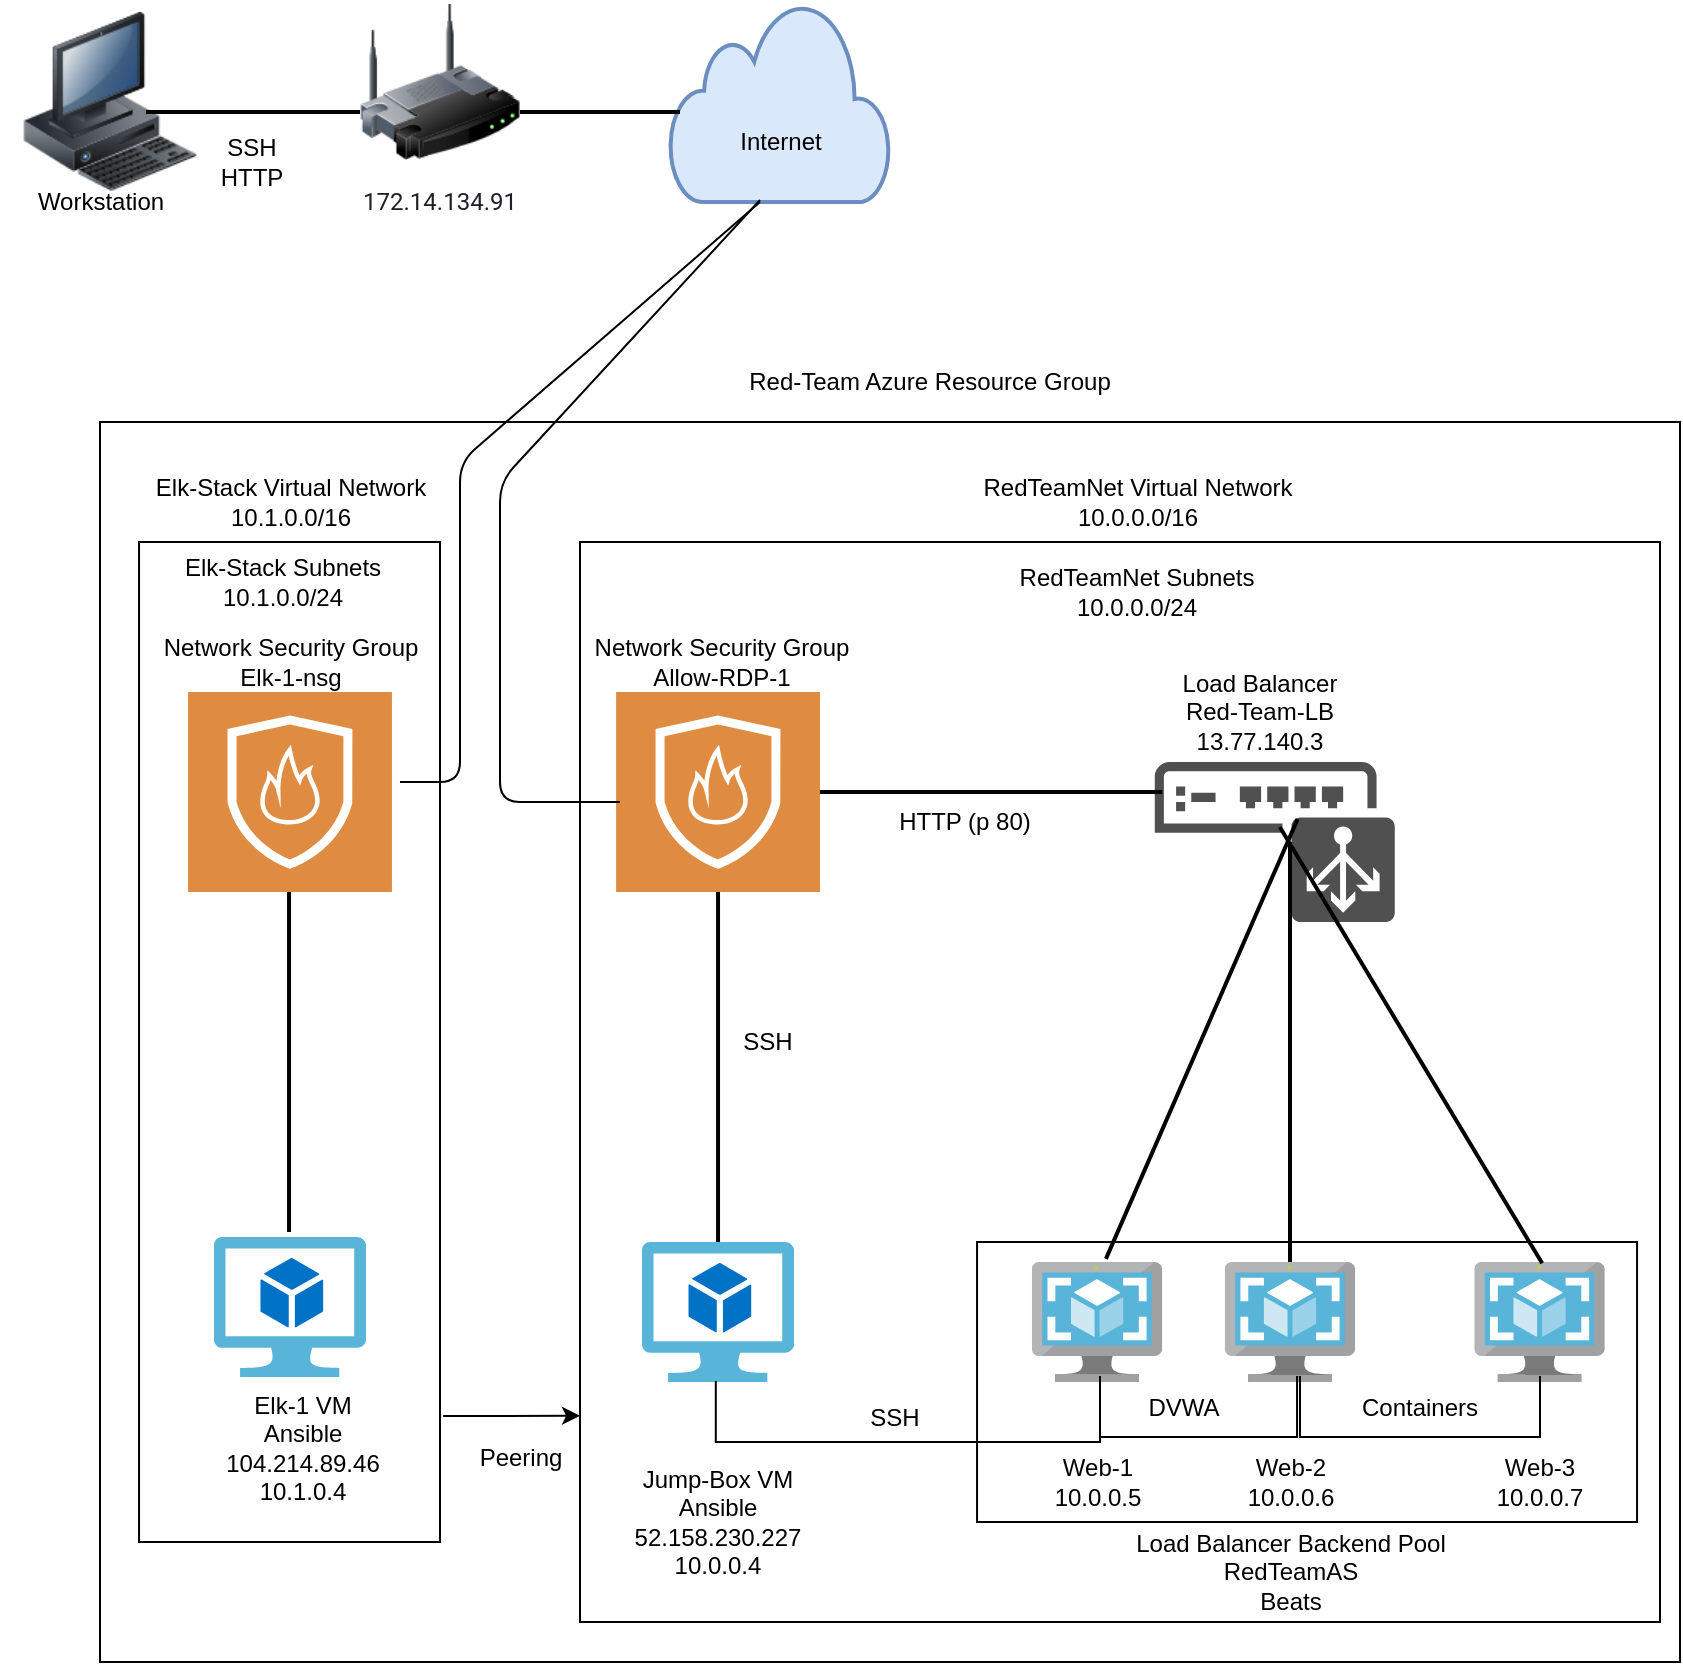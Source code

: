 <mxfile version="14.3.0" type="google"><diagram id="eLG30powML5anF1dnOt5" name="Page-1"><mxGraphModel dx="1131" dy="1530" grid="1" gridSize="10" guides="1" tooltips="1" connect="1" arrows="1" fold="1" page="1" pageScale="1" pageWidth="850" pageHeight="1100" math="0" shadow="0"><root><mxCell id="0"/><mxCell id="1" parent="0"/><mxCell id="z0l31Kex7vQ5a0Qh3eOq-1" value="" style="image;html=1;image=img/lib/clip_art/computers/Workstation_128x128.png" parent="1" vertex="1"><mxGeometry x="10" y="5" width="90" height="90" as="geometry"/></mxCell><mxCell id="z0l31Kex7vQ5a0Qh3eOq-2" value="" style="html=1;verticalLabelPosition=bottom;align=center;labelBackgroundColor=#ffffff;verticalAlign=top;strokeWidth=2;strokeColor=#6c8ebf;shadow=0;dashed=0;shape=mxgraph.ios7.icons.cloud;fillColor=#dae8fc;" parent="1" vertex="1"><mxGeometry x="335" width="110" height="100" as="geometry"/></mxCell><mxCell id="z0l31Kex7vQ5a0Qh3eOq-3" value="" style="aspect=fixed;html=1;points=[];align=center;image;fontSize=12;image=img/lib/mscae/VM_Images.svg;" parent="1" vertex="1"><mxGeometry x="515.92" y="630" width="65.22" height="60" as="geometry"/></mxCell><mxCell id="z0l31Kex7vQ5a0Qh3eOq-4" value="" style="aspect=fixed;html=1;points=[];align=center;image;fontSize=12;image=img/lib/mscae/VM_Images.svg;" parent="1" vertex="1"><mxGeometry x="612.39" y="630" width="65.22" height="60" as="geometry"/></mxCell><mxCell id="z0l31Kex7vQ5a0Qh3eOq-5" value="" style="aspect=fixed;html=1;points=[];align=center;image;fontSize=12;image=img/lib/mscae/VM_Images.svg;direction=south;" parent="1" vertex="1"><mxGeometry width="80" as="geometry"/></mxCell><mxCell id="z0l31Kex7vQ5a0Qh3eOq-6" value="" style="aspect=fixed;html=1;points=[];align=center;image;fontSize=12;image=img/lib/mscae/VM_Images.svg;" parent="1" vertex="1"><mxGeometry x="737.17" y="630" width="65.22" height="60" as="geometry"/></mxCell><mxCell id="z0l31Kex7vQ5a0Qh3eOq-7" value="" style="aspect=fixed;html=1;points=[];align=center;image;fontSize=12;image=img/lib/mscae/Virtual_Machine_2.svg;" parent="1" vertex="1"><mxGeometry x="320.97" y="620" width="76.09" height="70" as="geometry"/></mxCell><mxCell id="z0l31Kex7vQ5a0Qh3eOq-8" value="" style="pointerEvents=1;shadow=0;dashed=0;html=1;strokeColor=none;fillColor=#DF8C42;labelPosition=center;verticalLabelPosition=bottom;verticalAlign=top;align=center;outlineConnect=0;shape=mxgraph.veeam2.firewall;" parent="1" vertex="1"><mxGeometry x="308.04" y="345" width="101.96" height="100" as="geometry"/></mxCell><mxCell id="z0l31Kex7vQ5a0Qh3eOq-9" value="" style="pointerEvents=1;shadow=0;dashed=0;html=1;strokeColor=none;fillColor=#505050;labelPosition=center;verticalLabelPosition=bottom;verticalAlign=top;outlineConnect=0;align=center;shape=mxgraph.office.devices.load_balancer;" parent="1" vertex="1"><mxGeometry x="577.39" y="380" width="120" height="80" as="geometry"/></mxCell><mxCell id="z0l31Kex7vQ5a0Qh3eOq-10" value="" style="line;strokeWidth=2;direction=south;html=1;" parent="1" vertex="1"><mxGeometry x="354.02" y="445" width="10" height="175" as="geometry"/></mxCell><mxCell id="z0l31Kex7vQ5a0Qh3eOq-11" value="" style="line;strokeWidth=2;html=1;" parent="1" vertex="1"><mxGeometry x="410" y="390" width="171.14" height="10" as="geometry"/></mxCell><mxCell id="z0l31Kex7vQ5a0Qh3eOq-14" value="" style="line;strokeWidth=2;direction=south;html=1;" parent="1" vertex="1"><mxGeometry x="640" y="420" width="10" height="210" as="geometry"/></mxCell><mxCell id="z0l31Kex7vQ5a0Qh3eOq-15" value="" style="endArrow=none;html=1;exitX=0.521;exitY=0.406;exitDx=0;exitDy=0;exitPerimeter=0;entryX=0.52;entryY=0.011;entryDx=0;entryDy=0;entryPerimeter=0;strokeWidth=2;" parent="1" source="z0l31Kex7vQ5a0Qh3eOq-9" target="z0l31Kex7vQ5a0Qh3eOq-6" edge="1"><mxGeometry width="50" height="50" relative="1" as="geometry"><mxPoint x="720" y="580" as="sourcePoint"/><mxPoint x="750" y="600" as="targetPoint"/></mxGeometry></mxCell><mxCell id="z0l31Kex7vQ5a0Qh3eOq-16" value="" style="rounded=0;whiteSpace=wrap;html=1;fillColor=none;" parent="1" vertex="1"><mxGeometry x="290" y="270" width="540" height="540" as="geometry"/></mxCell><mxCell id="z0l31Kex7vQ5a0Qh3eOq-17" value="" style="endArrow=none;html=1;strokeWidth=2;exitX=0.568;exitY=-0.026;exitDx=0;exitDy=0;exitPerimeter=0;entryX=0.595;entryY=0.357;entryDx=0;entryDy=0;entryPerimeter=0;" parent="1" source="z0l31Kex7vQ5a0Qh3eOq-3" target="z0l31Kex7vQ5a0Qh3eOq-9" edge="1"><mxGeometry width="50" height="50" relative="1" as="geometry"><mxPoint x="480" y="630" as="sourcePoint"/><mxPoint x="550" y="430" as="targetPoint"/></mxGeometry></mxCell><mxCell id="z0l31Kex7vQ5a0Qh3eOq-18" value="" style="image;html=1;image=img/lib/clip_art/networking/Wireless_Router_128x128.png" parent="1" vertex="1"><mxGeometry x="180" width="80" height="80" as="geometry"/></mxCell><mxCell id="z0l31Kex7vQ5a0Qh3eOq-20" value="SSH&lt;br&gt;HTTP" style="text;html=1;strokeColor=none;fillColor=none;align=center;verticalAlign=middle;whiteSpace=wrap;rounded=0;" parent="1" vertex="1"><mxGeometry x="106.47" y="70" width="40" height="20" as="geometry"/></mxCell><mxCell id="z0l31Kex7vQ5a0Qh3eOq-21" value="&lt;span style=&quot;color: rgb(32 , 33 , 36) ; font-family: &amp;#34;roboto&amp;#34; , &amp;#34;arial&amp;#34; , sans-serif ; text-align: left ; background-color: rgb(255 , 255 , 255)&quot;&gt;&lt;font style=&quot;font-size: 12px&quot;&gt;172.14.134.91&lt;/font&gt;&lt;/span&gt;" style="text;html=1;strokeColor=none;fillColor=none;align=center;verticalAlign=middle;whiteSpace=wrap;rounded=0;" parent="1" vertex="1"><mxGeometry x="200" y="90" width="40" height="20" as="geometry"/></mxCell><mxCell id="z0l31Kex7vQ5a0Qh3eOq-22" value="RedTeamNet Virtual Network&lt;br&gt;10.0.0.0/16" style="text;html=1;strokeColor=none;fillColor=none;align=center;verticalAlign=middle;whiteSpace=wrap;rounded=0;" parent="1" vertex="1"><mxGeometry x="488.53" y="240" width="160" height="20" as="geometry"/></mxCell><mxCell id="z0l31Kex7vQ5a0Qh3eOq-23" value="RedTeamNet Subnets&lt;br&gt;10.0.0.0/24" style="text;html=1;strokeColor=none;fillColor=none;align=center;verticalAlign=middle;whiteSpace=wrap;rounded=0;" parent="1" vertex="1"><mxGeometry x="496.03" y="285" width="145" height="20" as="geometry"/></mxCell><mxCell id="z0l31Kex7vQ5a0Qh3eOq-24" value="Red-Team Azure Resource Group" style="text;html=1;strokeColor=none;fillColor=none;align=center;verticalAlign=middle;whiteSpace=wrap;rounded=0;" parent="1" vertex="1"><mxGeometry x="370.11" y="180" width="189.89" height="20" as="geometry"/></mxCell><mxCell id="z0l31Kex7vQ5a0Qh3eOq-25" value="Network Security Group&lt;br&gt;Allow-RDP-1" style="text;html=1;strokeColor=none;fillColor=none;align=center;verticalAlign=middle;whiteSpace=wrap;rounded=0;" parent="1" vertex="1"><mxGeometry x="294.7" y="320" width="132.07" height="20" as="geometry"/></mxCell><mxCell id="z0l31Kex7vQ5a0Qh3eOq-26" value="Load Balancer&lt;br&gt;Red-Team-LB&lt;br&gt;13.77.140.3" style="text;html=1;strokeColor=none;fillColor=none;align=center;verticalAlign=middle;whiteSpace=wrap;rounded=0;" parent="1" vertex="1"><mxGeometry x="560" y="345" width="140" height="20" as="geometry"/></mxCell><mxCell id="z0l31Kex7vQ5a0Qh3eOq-27" value="Jump-Box VM&lt;br&gt;Ansible&lt;br&gt;&lt;span style=&quot;font-family: &amp;#34;az_ea_font&amp;#34; , &amp;#34;segoe ui&amp;#34; , &amp;#34;az_font&amp;#34; , , , &amp;#34;blinkmacsystemfont&amp;#34; , &amp;#34;roboto&amp;#34; , &amp;#34;oxygen&amp;#34; , &amp;#34;ubuntu&amp;#34; , &amp;#34;cantarell&amp;#34; , &amp;#34;open sans&amp;#34; , &amp;#34;helvetica neue&amp;#34; , sans-serif ; background-color: rgb(255 , 255 , 255)&quot;&gt;&lt;font style=&quot;font-size: 12px&quot;&gt;52.158.230.227&lt;br&gt;10.0.0.4&lt;br&gt;&lt;/font&gt;&lt;/span&gt;" style="text;html=1;strokeColor=none;fillColor=none;align=center;verticalAlign=middle;whiteSpace=wrap;rounded=0;" parent="1" vertex="1"><mxGeometry x="297.99" y="750" width="122.06" height="20" as="geometry"/></mxCell><mxCell id="z0l31Kex7vQ5a0Qh3eOq-28" value="SSH" style="text;html=1;strokeColor=none;fillColor=none;align=center;verticalAlign=middle;whiteSpace=wrap;rounded=0;" parent="1" vertex="1"><mxGeometry x="364.02" y="510" width="40" height="20" as="geometry"/></mxCell><mxCell id="z0l31Kex7vQ5a0Qh3eOq-29" value="HTTP (p 80)" style="text;html=1;strokeColor=none;fillColor=none;align=center;verticalAlign=middle;whiteSpace=wrap;rounded=0;" parent="1" vertex="1"><mxGeometry x="425" y="400" width="115" height="20" as="geometry"/></mxCell><mxCell id="z0l31Kex7vQ5a0Qh3eOq-30" value="" style="shape=partialRectangle;whiteSpace=wrap;html=1;bottom=1;right=1;left=1;top=0;fillColor=none;routingCenterX=-0.5;" parent="1" vertex="1"><mxGeometry x="357.9" y="690" width="192.1" height="30" as="geometry"/></mxCell><mxCell id="z0l31Kex7vQ5a0Qh3eOq-31" value="" style="shape=partialRectangle;whiteSpace=wrap;html=1;bottom=1;right=1;left=1;top=0;fillColor=none;routingCenterX=-0.5;" parent="1" vertex="1"><mxGeometry x="550" y="687.5" width="98.53" height="30" as="geometry"/></mxCell><mxCell id="z0l31Kex7vQ5a0Qh3eOq-32" value="Containers" style="shape=partialRectangle;whiteSpace=wrap;html=1;bottom=1;right=1;left=1;top=0;fillColor=none;routingCenterX=-0.5;" parent="1" vertex="1"><mxGeometry x="650" y="687.5" width="120" height="30" as="geometry"/></mxCell><mxCell id="z0l31Kex7vQ5a0Qh3eOq-33" value="Web-1&lt;br&gt;&lt;span&gt;10.0.0.5&lt;/span&gt;" style="text;html=1;strokeColor=none;fillColor=none;align=center;verticalAlign=middle;whiteSpace=wrap;rounded=0;" parent="1" vertex="1"><mxGeometry x="528.53" y="730" width="40" height="20" as="geometry"/></mxCell><mxCell id="z0l31Kex7vQ5a0Qh3eOq-34" value="Web-3&lt;br&gt;&lt;span&gt;10.0.0.7&lt;/span&gt;" style="text;html=1;strokeColor=none;fillColor=none;align=center;verticalAlign=middle;whiteSpace=wrap;rounded=0;" parent="1" vertex="1"><mxGeometry x="749.78" y="730" width="40" height="20" as="geometry"/></mxCell><mxCell id="z0l31Kex7vQ5a0Qh3eOq-35" value="Web-2&lt;br&gt;&lt;span&gt;10.0.0.6&lt;/span&gt;" style="text;html=1;align=center;verticalAlign=middle;resizable=0;points=[];autosize=1;" parent="1" vertex="1"><mxGeometry x="615" y="725" width="60" height="30" as="geometry"/></mxCell><mxCell id="z0l31Kex7vQ5a0Qh3eOq-36" value="Load Balancer Backend Pool&lt;br&gt;RedTeamAS&lt;br&gt;Beats" style="text;html=1;align=center;verticalAlign=middle;resizable=0;points=[];autosize=1;" parent="1" vertex="1"><mxGeometry x="560" y="760" width="170" height="50" as="geometry"/></mxCell><mxCell id="z0l31Kex7vQ5a0Qh3eOq-37" value="SSH" style="text;html=1;align=center;verticalAlign=middle;resizable=0;points=[];autosize=1;" parent="1" vertex="1"><mxGeometry x="426.77" y="697.5" width="40" height="20" as="geometry"/></mxCell><mxCell id="z0l31Kex7vQ5a0Qh3eOq-38" value="DVWA" style="text;html=1;strokeColor=none;fillColor=none;align=center;verticalAlign=middle;whiteSpace=wrap;rounded=0;" parent="1" vertex="1"><mxGeometry x="572.39" y="692.5" width="40" height="20" as="geometry"/></mxCell><mxCell id="z0l31Kex7vQ5a0Qh3eOq-39" value="" style="rounded=0;whiteSpace=wrap;html=1;fillColor=none;" parent="1" vertex="1"><mxGeometry x="488.53" y="620" width="330" height="140" as="geometry"/></mxCell><mxCell id="z0l31Kex7vQ5a0Qh3eOq-40" value="Workstation" style="text;html=1;align=center;verticalAlign=middle;resizable=0;points=[];autosize=1;" parent="1" vertex="1"><mxGeometry x="10" y="90" width="80" height="20" as="geometry"/></mxCell><mxCell id="z0l31Kex7vQ5a0Qh3eOq-41" value="Internet" style="text;html=1;align=center;verticalAlign=middle;resizable=0;points=[];autosize=1;" parent="1" vertex="1"><mxGeometry x="360.05" y="60" width="60" height="20" as="geometry"/></mxCell><mxCell id="z0l31Kex7vQ5a0Qh3eOq-46" value="" style="line;strokeWidth=2;html=1;" parent="1" vertex="1"><mxGeometry x="72.94" y="50" width="107.06" height="10" as="geometry"/></mxCell><mxCell id="z0l31Kex7vQ5a0Qh3eOq-47" value="" style="line;strokeWidth=2;html=1;" parent="1" vertex="1"><mxGeometry x="260" y="50" width="80" height="10" as="geometry"/></mxCell><mxCell id="z0l31Kex7vQ5a0Qh3eOq-50" value="" style="pointerEvents=1;shadow=0;dashed=0;html=1;strokeColor=none;fillColor=#DF8C42;labelPosition=center;verticalLabelPosition=bottom;verticalAlign=top;align=center;outlineConnect=0;shape=mxgraph.veeam2.firewall;" parent="1" vertex="1"><mxGeometry x="94.02" y="345" width="101.96" height="100" as="geometry"/></mxCell><mxCell id="z0l31Kex7vQ5a0Qh3eOq-51" value="" style="aspect=fixed;html=1;points=[];align=center;image;fontSize=12;image=img/lib/mscae/Virtual_Machine_2.svg;" parent="1" vertex="1"><mxGeometry x="106.95" y="617.5" width="76.09" height="70" as="geometry"/></mxCell><mxCell id="z0l31Kex7vQ5a0Qh3eOq-52" value="Elk-Stack Virtual Network&lt;br&gt;&lt;div&gt;&lt;span style=&quot;background-color: rgb(255 , 255 , 255)&quot;&gt;&lt;font style=&quot;font-size: 12px&quot;&gt;10.1.0.0/16&lt;/font&gt;&lt;/span&gt;&lt;/div&gt;" style="text;html=1;align=center;verticalAlign=middle;resizable=0;points=[];autosize=1;" parent="1" vertex="1"><mxGeometry x="69.52" y="235" width="150" height="30" as="geometry"/></mxCell><mxCell id="z0l31Kex7vQ5a0Qh3eOq-53" value="Elk-Stack Subnets&lt;br&gt;10.1.0.0/24" style="text;html=1;align=center;verticalAlign=middle;resizable=0;points=[];autosize=1;" parent="1" vertex="1"><mxGeometry x="85.98" y="275" width="110" height="30" as="geometry"/></mxCell><mxCell id="z0l31Kex7vQ5a0Qh3eOq-54" value="Network Security Group&lt;br&gt;Elk-1-nsg" style="text;html=1;align=center;verticalAlign=middle;resizable=0;points=[];autosize=1;" parent="1" vertex="1"><mxGeometry x="75" y="315" width="140" height="30" as="geometry"/></mxCell><mxCell id="z0l31Kex7vQ5a0Qh3eOq-55" value="" style="line;strokeWidth=2;direction=south;html=1;" parent="1" vertex="1"><mxGeometry x="139.52" y="445" width="10" height="170" as="geometry"/></mxCell><mxCell id="z0l31Kex7vQ5a0Qh3eOq-56" value="Elk-1 VM&lt;br&gt;Ansible&lt;br&gt;104.214.89.46&lt;br&gt;10.1.0.4" style="text;html=1;align=center;verticalAlign=middle;resizable=0;points=[];autosize=1;" parent="1" vertex="1"><mxGeometry x="105.98" y="692.5" width="90" height="60" as="geometry"/></mxCell><mxCell id="z0l31Kex7vQ5a0Qh3eOq-59" value="" style="rounded=0;whiteSpace=wrap;html=1;fillColor=none;" parent="1" vertex="1"><mxGeometry x="69.52" y="270" width="150.48" height="500" as="geometry"/></mxCell><mxCell id="fh-xJjByrwMTPT_YDVey-2" value="Peering" style="text;html=1;align=center;verticalAlign=middle;resizable=0;points=[];autosize=1;" vertex="1" parent="1"><mxGeometry x="230" y="717.5" width="60" height="20" as="geometry"/></mxCell><mxCell id="fh-xJjByrwMTPT_YDVey-4" value="" style="endArrow=classic;html=1;entryX=-0.003;entryY=0.034;entryDx=0;entryDy=0;entryPerimeter=0;exitX=1;exitY=0.037;exitDx=0;exitDy=0;exitPerimeter=0;" edge="1" parent="1"><mxGeometry width="50" height="50" relative="1" as="geometry"><mxPoint x="221.62" y="707.05" as="sourcePoint"/><mxPoint x="290.0" y="706.91" as="targetPoint"/></mxGeometry></mxCell><mxCell id="fh-xJjByrwMTPT_YDVey-5" value="" style="endArrow=none;html=1;exitX=0.867;exitY=0.24;exitDx=0;exitDy=0;exitPerimeter=0;" edge="1" parent="1" source="z0l31Kex7vQ5a0Qh3eOq-59"><mxGeometry width="50" height="50" relative="1" as="geometry"><mxPoint x="200" y="390" as="sourcePoint"/><mxPoint x="380" y="100" as="targetPoint"/><Array as="points"><mxPoint x="230" y="390"/><mxPoint x="230" y="230"/></Array></mxGeometry></mxCell><mxCell id="fh-xJjByrwMTPT_YDVey-6" value="" style="endArrow=none;html=1;" edge="1" parent="1"><mxGeometry width="50" height="50" relative="1" as="geometry"><mxPoint x="310" y="400" as="sourcePoint"/><mxPoint x="380" y="99" as="targetPoint"/><Array as="points"><mxPoint x="250" y="400"/><mxPoint x="250" y="240"/></Array></mxGeometry></mxCell><mxCell id="fh-xJjByrwMTPT_YDVey-7" value="" style="rounded=0;whiteSpace=wrap;html=1;fillColor=none;" vertex="1" parent="1"><mxGeometry x="50" y="210" width="790" height="620" as="geometry"/></mxCell></root></mxGraphModel></diagram></mxfile>